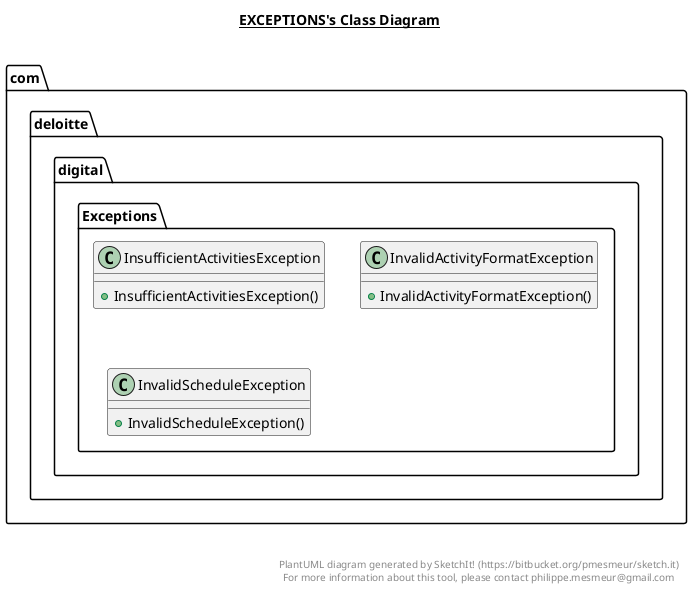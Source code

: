 @startuml

title __EXCEPTIONS's Class Diagram__\n

  package com.deloitte.digital {
    package com.deloitte.digital.Exceptions {
      class InsufficientActivitiesException {
          + InsufficientActivitiesException()
      }
    }
  }
  

  package com.deloitte.digital {
    package com.deloitte.digital.Exceptions {
      class InvalidActivityFormatException {
          + InvalidActivityFormatException()
      }
    }
  }
  

  package com.deloitte.digital {
    package com.deloitte.digital.Exceptions {
      class InvalidScheduleException {
          + InvalidScheduleException()
      }
    }
  }
  



right footer


PlantUML diagram generated by SketchIt! (https://bitbucket.org/pmesmeur/sketch.it)
For more information about this tool, please contact philippe.mesmeur@gmail.com
endfooter

@enduml
